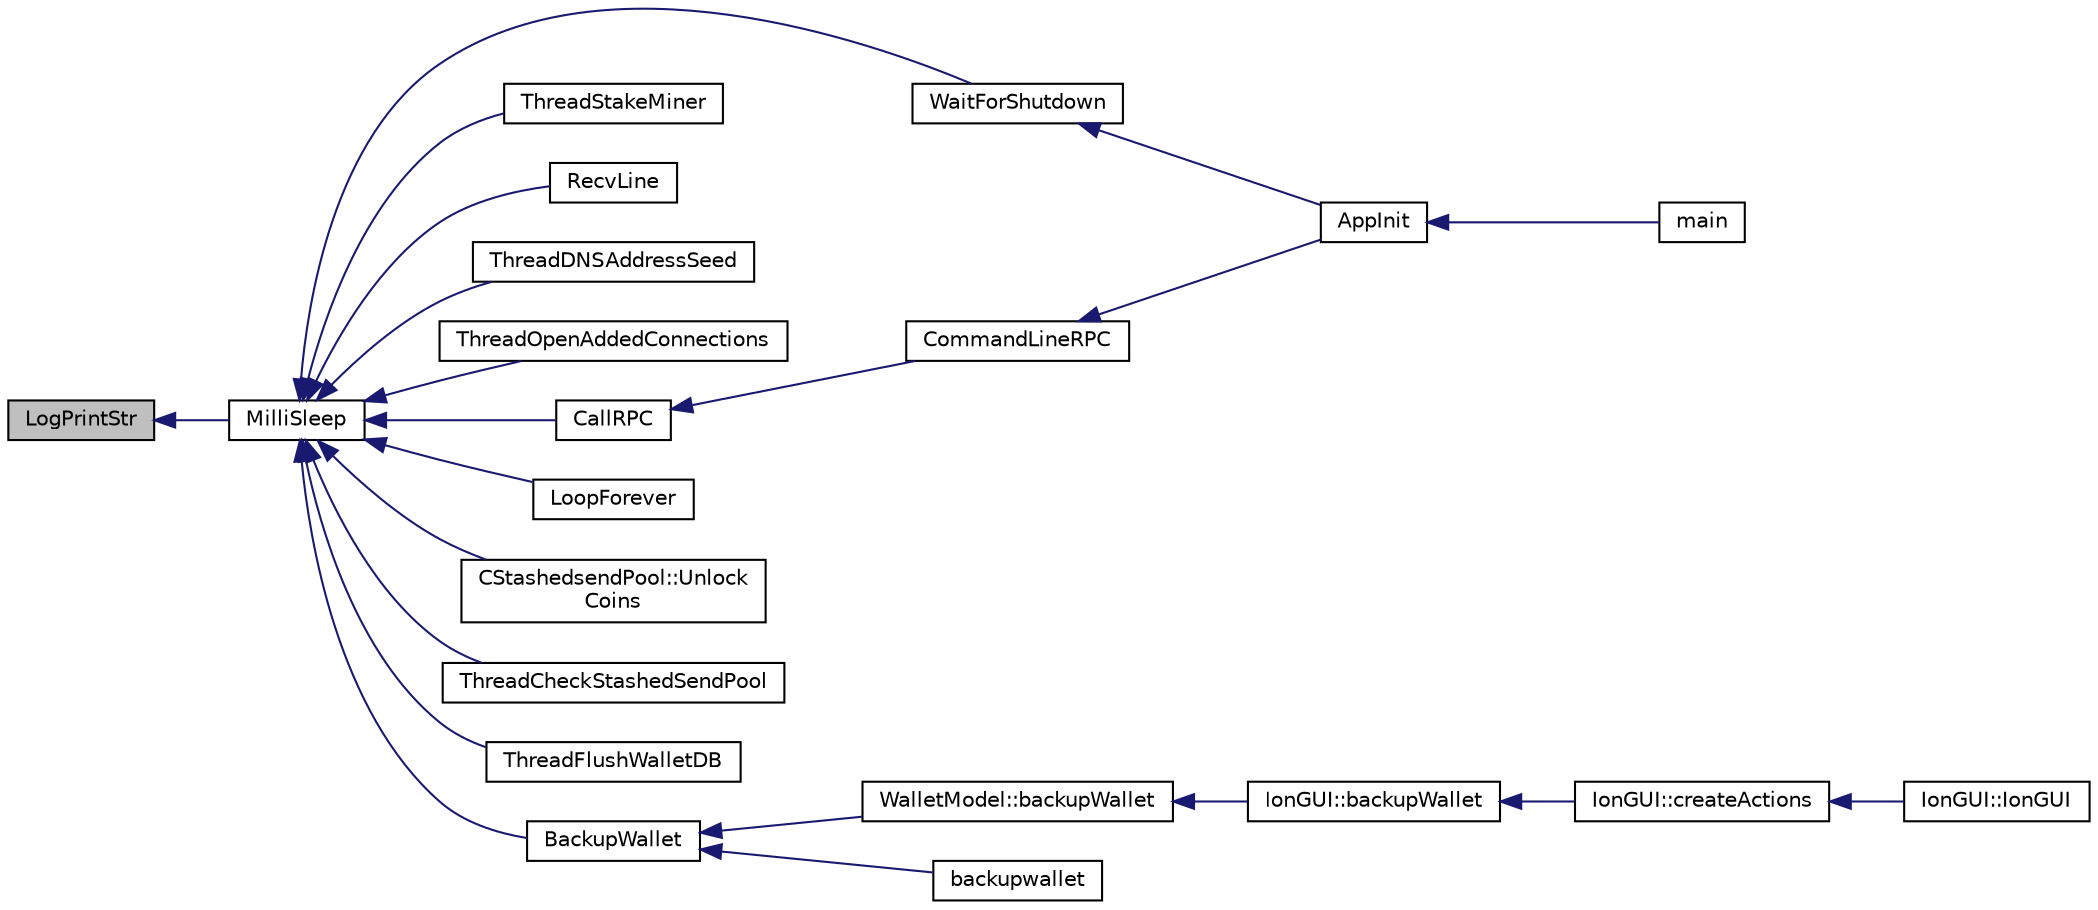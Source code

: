 digraph "LogPrintStr"
{
  edge [fontname="Helvetica",fontsize="10",labelfontname="Helvetica",labelfontsize="10"];
  node [fontname="Helvetica",fontsize="10",shape=record];
  rankdir="LR";
  Node888 [label="LogPrintStr",height=0.2,width=0.4,color="black", fillcolor="grey75", style="filled", fontcolor="black"];
  Node888 -> Node889 [dir="back",color="midnightblue",fontsize="10",style="solid",fontname="Helvetica"];
  Node889 [label="MilliSleep",height=0.2,width=0.4,color="black", fillcolor="white", style="filled",URL="$d8/d3c/util_8h.html#ac635182d3e845eda4af4fa5ab31609da"];
  Node889 -> Node890 [dir="back",color="midnightblue",fontsize="10",style="solid",fontname="Helvetica"];
  Node890 [label="WaitForShutdown",height=0.2,width=0.4,color="black", fillcolor="white", style="filled",URL="$d4/d35/iond_8cpp.html#a6435fba5a749975164947d0d771223ab"];
  Node890 -> Node891 [dir="back",color="midnightblue",fontsize="10",style="solid",fontname="Helvetica"];
  Node891 [label="AppInit",height=0.2,width=0.4,color="black", fillcolor="white", style="filled",URL="$d4/d35/iond_8cpp.html#ac59316b767e6984e1285f0531275286b"];
  Node891 -> Node892 [dir="back",color="midnightblue",fontsize="10",style="solid",fontname="Helvetica"];
  Node892 [label="main",height=0.2,width=0.4,color="black", fillcolor="white", style="filled",URL="$d4/d35/iond_8cpp.html#a0ddf1224851353fc92bfbff6f499fa97"];
  Node889 -> Node893 [dir="back",color="midnightblue",fontsize="10",style="solid",fontname="Helvetica"];
  Node893 [label="ThreadStakeMiner",height=0.2,width=0.4,color="black", fillcolor="white", style="filled",URL="$d6/de3/miner_8cpp.html#a31faece5ef0e403969b3d3debd79b352"];
  Node889 -> Node894 [dir="back",color="midnightblue",fontsize="10",style="solid",fontname="Helvetica"];
  Node894 [label="RecvLine",height=0.2,width=0.4,color="black", fillcolor="white", style="filled",URL="$dd/d84/net_8cpp.html#a1974b789f25e8ac412052f627488e0ad"];
  Node889 -> Node895 [dir="back",color="midnightblue",fontsize="10",style="solid",fontname="Helvetica"];
  Node895 [label="ThreadDNSAddressSeed",height=0.2,width=0.4,color="black", fillcolor="white", style="filled",URL="$dd/d84/net_8cpp.html#ab2d8883b5524ec7b80d3b9535e73a3ed"];
  Node889 -> Node896 [dir="back",color="midnightblue",fontsize="10",style="solid",fontname="Helvetica"];
  Node896 [label="ThreadOpenAddedConnections",height=0.2,width=0.4,color="black", fillcolor="white", style="filled",URL="$dd/d84/net_8cpp.html#a2d1ca95557ae336582b886a251e7fe94"];
  Node889 -> Node897 [dir="back",color="midnightblue",fontsize="10",style="solid",fontname="Helvetica"];
  Node897 [label="CallRPC",height=0.2,width=0.4,color="black", fillcolor="white", style="filled",URL="$dd/d9e/rpcclient_8cpp.html#ae0b4394f271db49671cf894dbe94c484"];
  Node897 -> Node898 [dir="back",color="midnightblue",fontsize="10",style="solid",fontname="Helvetica"];
  Node898 [label="CommandLineRPC",height=0.2,width=0.4,color="black", fillcolor="white", style="filled",URL="$d6/d59/rpcclient_8h.html#a4ee23259648a971c9c05aeff8b545a6d"];
  Node898 -> Node891 [dir="back",color="midnightblue",fontsize="10",style="solid",fontname="Helvetica"];
  Node889 -> Node899 [dir="back",color="midnightblue",fontsize="10",style="solid",fontname="Helvetica"];
  Node899 [label="LoopForever",height=0.2,width=0.4,color="black", fillcolor="white", style="filled",URL="$d8/d3c/util_8h.html#ac6be85b683de5d9b41dc3046e50d6acd"];
  Node889 -> Node900 [dir="back",color="midnightblue",fontsize="10",style="solid",fontname="Helvetica"];
  Node900 [label="CStashedsendPool::Unlock\lCoins",height=0.2,width=0.4,color="black", fillcolor="white", style="filled",URL="$dd/d8a/class_c_stashedsend_pool.html#a5d4ac746830c08bbb249d34c165d1019"];
  Node889 -> Node901 [dir="back",color="midnightblue",fontsize="10",style="solid",fontname="Helvetica"];
  Node901 [label="ThreadCheckStashedSendPool",height=0.2,width=0.4,color="black", fillcolor="white", style="filled",URL="$d9/dbc/stashedsend_8h.html#ab583ddc86effded8432ea5387f77d883"];
  Node889 -> Node902 [dir="back",color="midnightblue",fontsize="10",style="solid",fontname="Helvetica"];
  Node902 [label="ThreadFlushWalletDB",height=0.2,width=0.4,color="black", fillcolor="white", style="filled",URL="$dc/d75/walletdb_8cpp.html#a571e13707ba159c7c047875764ae5e2b"];
  Node889 -> Node903 [dir="back",color="midnightblue",fontsize="10",style="solid",fontname="Helvetica"];
  Node903 [label="BackupWallet",height=0.2,width=0.4,color="black", fillcolor="white", style="filled",URL="$dc/d75/walletdb_8cpp.html#a273c3692765c732c5f724cec93e6b62f"];
  Node903 -> Node904 [dir="back",color="midnightblue",fontsize="10",style="solid",fontname="Helvetica"];
  Node904 [label="WalletModel::backupWallet",height=0.2,width=0.4,color="black", fillcolor="white", style="filled",URL="$d4/d27/class_wallet_model.html#aa316c19ef41f26ea89f194ab253d3206"];
  Node904 -> Node905 [dir="back",color="midnightblue",fontsize="10",style="solid",fontname="Helvetica"];
  Node905 [label="IonGUI::backupWallet",height=0.2,width=0.4,color="black", fillcolor="white", style="filled",URL="$dc/d0b/class_ion_g_u_i.html#a657c3aa0b7c10216ac24b63c773caa6d",tooltip="Backup the wallet. "];
  Node905 -> Node906 [dir="back",color="midnightblue",fontsize="10",style="solid",fontname="Helvetica"];
  Node906 [label="IonGUI::createActions",height=0.2,width=0.4,color="black", fillcolor="white", style="filled",URL="$dc/d0b/class_ion_g_u_i.html#a5a5e1c2fbc2fec3d925d654c61a8b252",tooltip="Create the main UI actions. "];
  Node906 -> Node907 [dir="back",color="midnightblue",fontsize="10",style="solid",fontname="Helvetica"];
  Node907 [label="IonGUI::IonGUI",height=0.2,width=0.4,color="black", fillcolor="white", style="filled",URL="$dc/d0b/class_ion_g_u_i.html#ad0e22e4901b039bcc987ef0328c8c5d4"];
  Node903 -> Node908 [dir="back",color="midnightblue",fontsize="10",style="solid",fontname="Helvetica"];
  Node908 [label="backupwallet",height=0.2,width=0.4,color="black", fillcolor="white", style="filled",URL="$df/d1d/rpcwallet_8cpp.html#a7813bcc93d80c6c4ad0ae846f80cff3e"];
}

